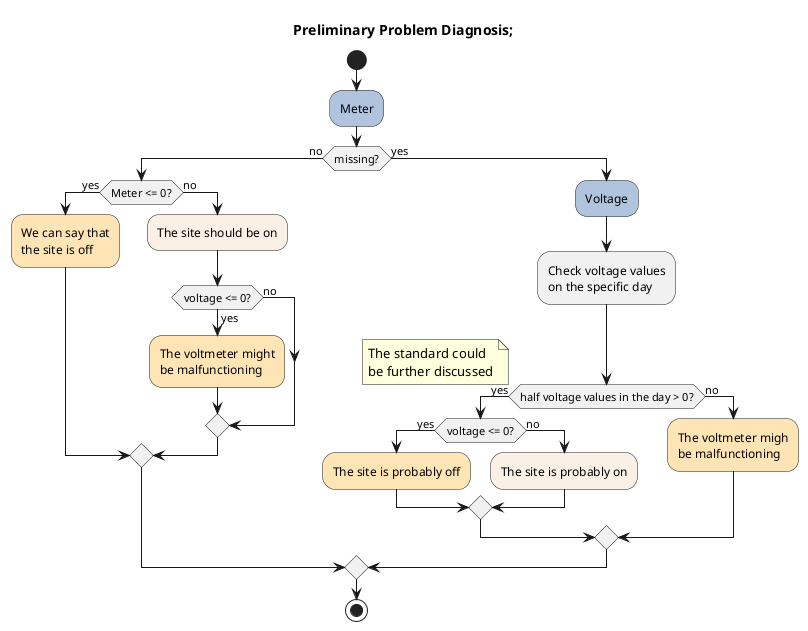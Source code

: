 @startuml

title Preliminary Problem Diagnosis;

start
#LightSteelBlue:Meter;
if (missing?) then(no)
    if(Meter <= 0?) then(yes)
        #Moccasin:We can say that\nthe site is off;
    else(no)
        #Linen:The site should be on;
        if (voltage <= 0?) then(yes)
            #Moccasin:The voltmeter might\nbe malfunctioning;
        else(no)
        endif

    endif

else(yes)
    #LightSteelBlue:Voltage;
    :Check voltage values\non the specific day;
    if(half voltage values in the day > 0?) then(yes)
    note left:The standard could\nbe further discussed
        if (voltage <= 0?) then(yes)
            #Moccasin:The site is probably off;
        else(no)
            #Linen:The site is probably on;
        endif
        
    else(no)
        #Moccasin:The voltmeter migh\nbe malfunctioning;
    endif


    
endif
stop
        

@enduml